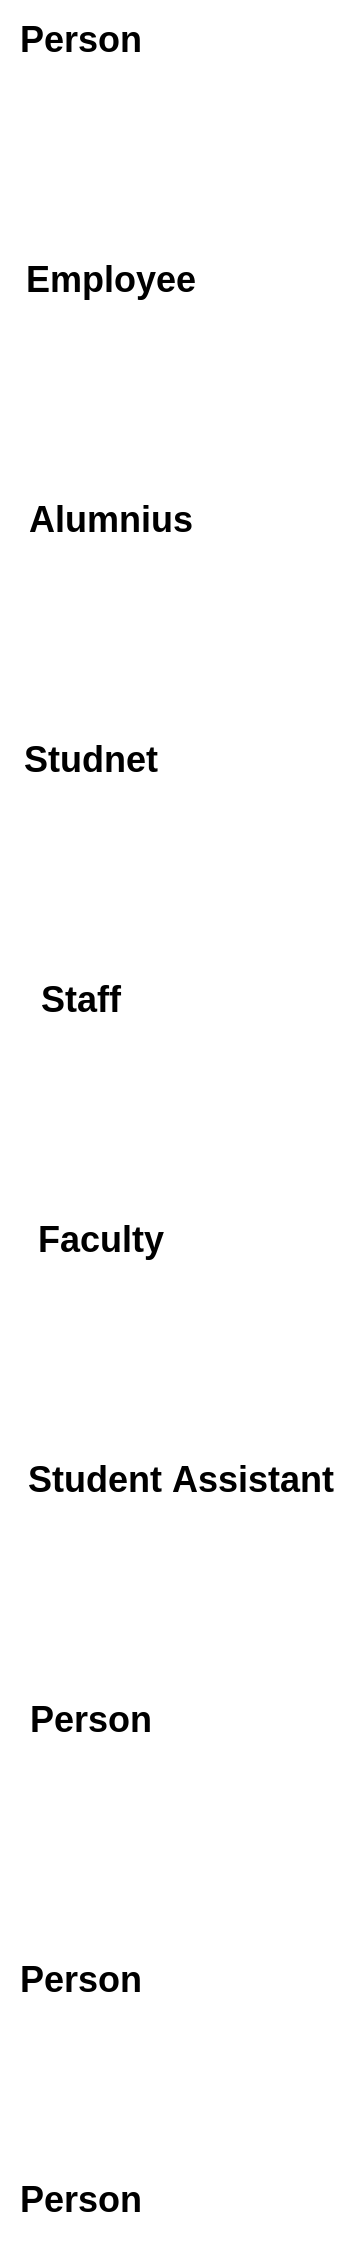 <mxfile version="20.4.2" type="github">
  <diagram id="nGY78GgrmlLPz7ZSxJ6B" name="Page-1">
    <mxGraphModel dx="1422" dy="776" grid="1" gridSize="10" guides="1" tooltips="1" connect="1" arrows="1" fold="1" page="1" pageScale="1" pageWidth="850" pageHeight="1100" math="0" shadow="0">
      <root>
        <mxCell id="0" />
        <mxCell id="1" parent="0" />
        <mxCell id="ga5Y2FUn5J8a-sesneGH-1" value="&lt;b&gt;&lt;font style=&quot;font-size: 18px;&quot;&gt;Person&lt;/font&gt;&lt;/b&gt;" style="text;html=1;align=center;verticalAlign=middle;resizable=0;points=[];autosize=1;strokeColor=none;fillColor=none;" vertex="1" parent="1">
          <mxGeometry x="80" y="80" width="80" height="40" as="geometry" />
        </mxCell>
        <mxCell id="ga5Y2FUn5J8a-sesneGH-2" value="&lt;b&gt;&lt;font style=&quot;font-size: 18px;&quot;&gt;Employee&lt;/font&gt;&lt;/b&gt;" style="text;html=1;align=center;verticalAlign=middle;resizable=0;points=[];autosize=1;strokeColor=none;fillColor=none;" vertex="1" parent="1">
          <mxGeometry x="80" y="200" width="110" height="40" as="geometry" />
        </mxCell>
        <mxCell id="ga5Y2FUn5J8a-sesneGH-3" value="&lt;b&gt;&lt;font style=&quot;font-size: 18px;&quot;&gt;Alumnius&lt;/font&gt;&lt;/b&gt;" style="text;html=1;align=center;verticalAlign=middle;resizable=0;points=[];autosize=1;strokeColor=none;fillColor=none;" vertex="1" parent="1">
          <mxGeometry x="80" y="320" width="110" height="40" as="geometry" />
        </mxCell>
        <mxCell id="ga5Y2FUn5J8a-sesneGH-4" value="&lt;b&gt;&lt;font style=&quot;font-size: 18px;&quot;&gt;Studnet&lt;/font&gt;&lt;/b&gt;" style="text;html=1;align=center;verticalAlign=middle;resizable=0;points=[];autosize=1;strokeColor=none;fillColor=none;" vertex="1" parent="1">
          <mxGeometry x="80" y="440" width="90" height="40" as="geometry" />
        </mxCell>
        <mxCell id="ga5Y2FUn5J8a-sesneGH-5" value="&lt;b&gt;&lt;font style=&quot;font-size: 18px;&quot;&gt;Staff&lt;/font&gt;&lt;/b&gt;" style="text;html=1;align=center;verticalAlign=middle;resizable=0;points=[];autosize=1;strokeColor=none;fillColor=none;" vertex="1" parent="1">
          <mxGeometry x="90" y="560" width="60" height="40" as="geometry" />
        </mxCell>
        <mxCell id="ga5Y2FUn5J8a-sesneGH-6" value="&lt;b&gt;&lt;font style=&quot;font-size: 18px;&quot;&gt;Faculty&lt;/font&gt;&lt;/b&gt;" style="text;html=1;align=center;verticalAlign=middle;resizable=0;points=[];autosize=1;strokeColor=none;fillColor=none;" vertex="1" parent="1">
          <mxGeometry x="85" y="680" width="90" height="40" as="geometry" />
        </mxCell>
        <mxCell id="ga5Y2FUn5J8a-sesneGH-7" value="&lt;font style=&quot;&quot;&gt;&lt;span style=&quot;font-size: 18px;&quot;&gt;&lt;b&gt;Student&amp;nbsp;&lt;/b&gt;&lt;/span&gt;&lt;/font&gt;&lt;span style=&quot;font-size: 18px;&quot;&gt;&lt;b&gt;Assistant&lt;/b&gt;&lt;/span&gt;" style="text;html=1;align=center;verticalAlign=middle;resizable=0;points=[];autosize=1;strokeColor=none;fillColor=none;" vertex="1" parent="1">
          <mxGeometry x="80" y="800" width="180" height="40" as="geometry" />
        </mxCell>
        <mxCell id="ga5Y2FUn5J8a-sesneGH-8" value="&lt;b&gt;&lt;font style=&quot;font-size: 18px;&quot;&gt;Person&lt;/font&gt;&lt;/b&gt;" style="text;html=1;align=center;verticalAlign=middle;resizable=0;points=[];autosize=1;strokeColor=none;fillColor=none;" vertex="1" parent="1">
          <mxGeometry x="80" y="1050" width="80" height="40" as="geometry" />
        </mxCell>
        <mxCell id="ga5Y2FUn5J8a-sesneGH-9" value="&lt;b&gt;&lt;font style=&quot;font-size: 18px;&quot;&gt;Person&lt;/font&gt;&lt;/b&gt;" style="text;html=1;align=center;verticalAlign=middle;resizable=0;points=[];autosize=1;strokeColor=none;fillColor=none;" vertex="1" parent="1">
          <mxGeometry x="80" y="1160" width="80" height="40" as="geometry" />
        </mxCell>
        <mxCell id="ga5Y2FUn5J8a-sesneGH-10" value="&lt;b&gt;&lt;font style=&quot;font-size: 18px;&quot;&gt;Person&lt;/font&gt;&lt;/b&gt;" style="text;html=1;align=center;verticalAlign=middle;resizable=0;points=[];autosize=1;strokeColor=none;fillColor=none;" vertex="1" parent="1">
          <mxGeometry x="85" y="920" width="80" height="40" as="geometry" />
        </mxCell>
      </root>
    </mxGraphModel>
  </diagram>
</mxfile>
